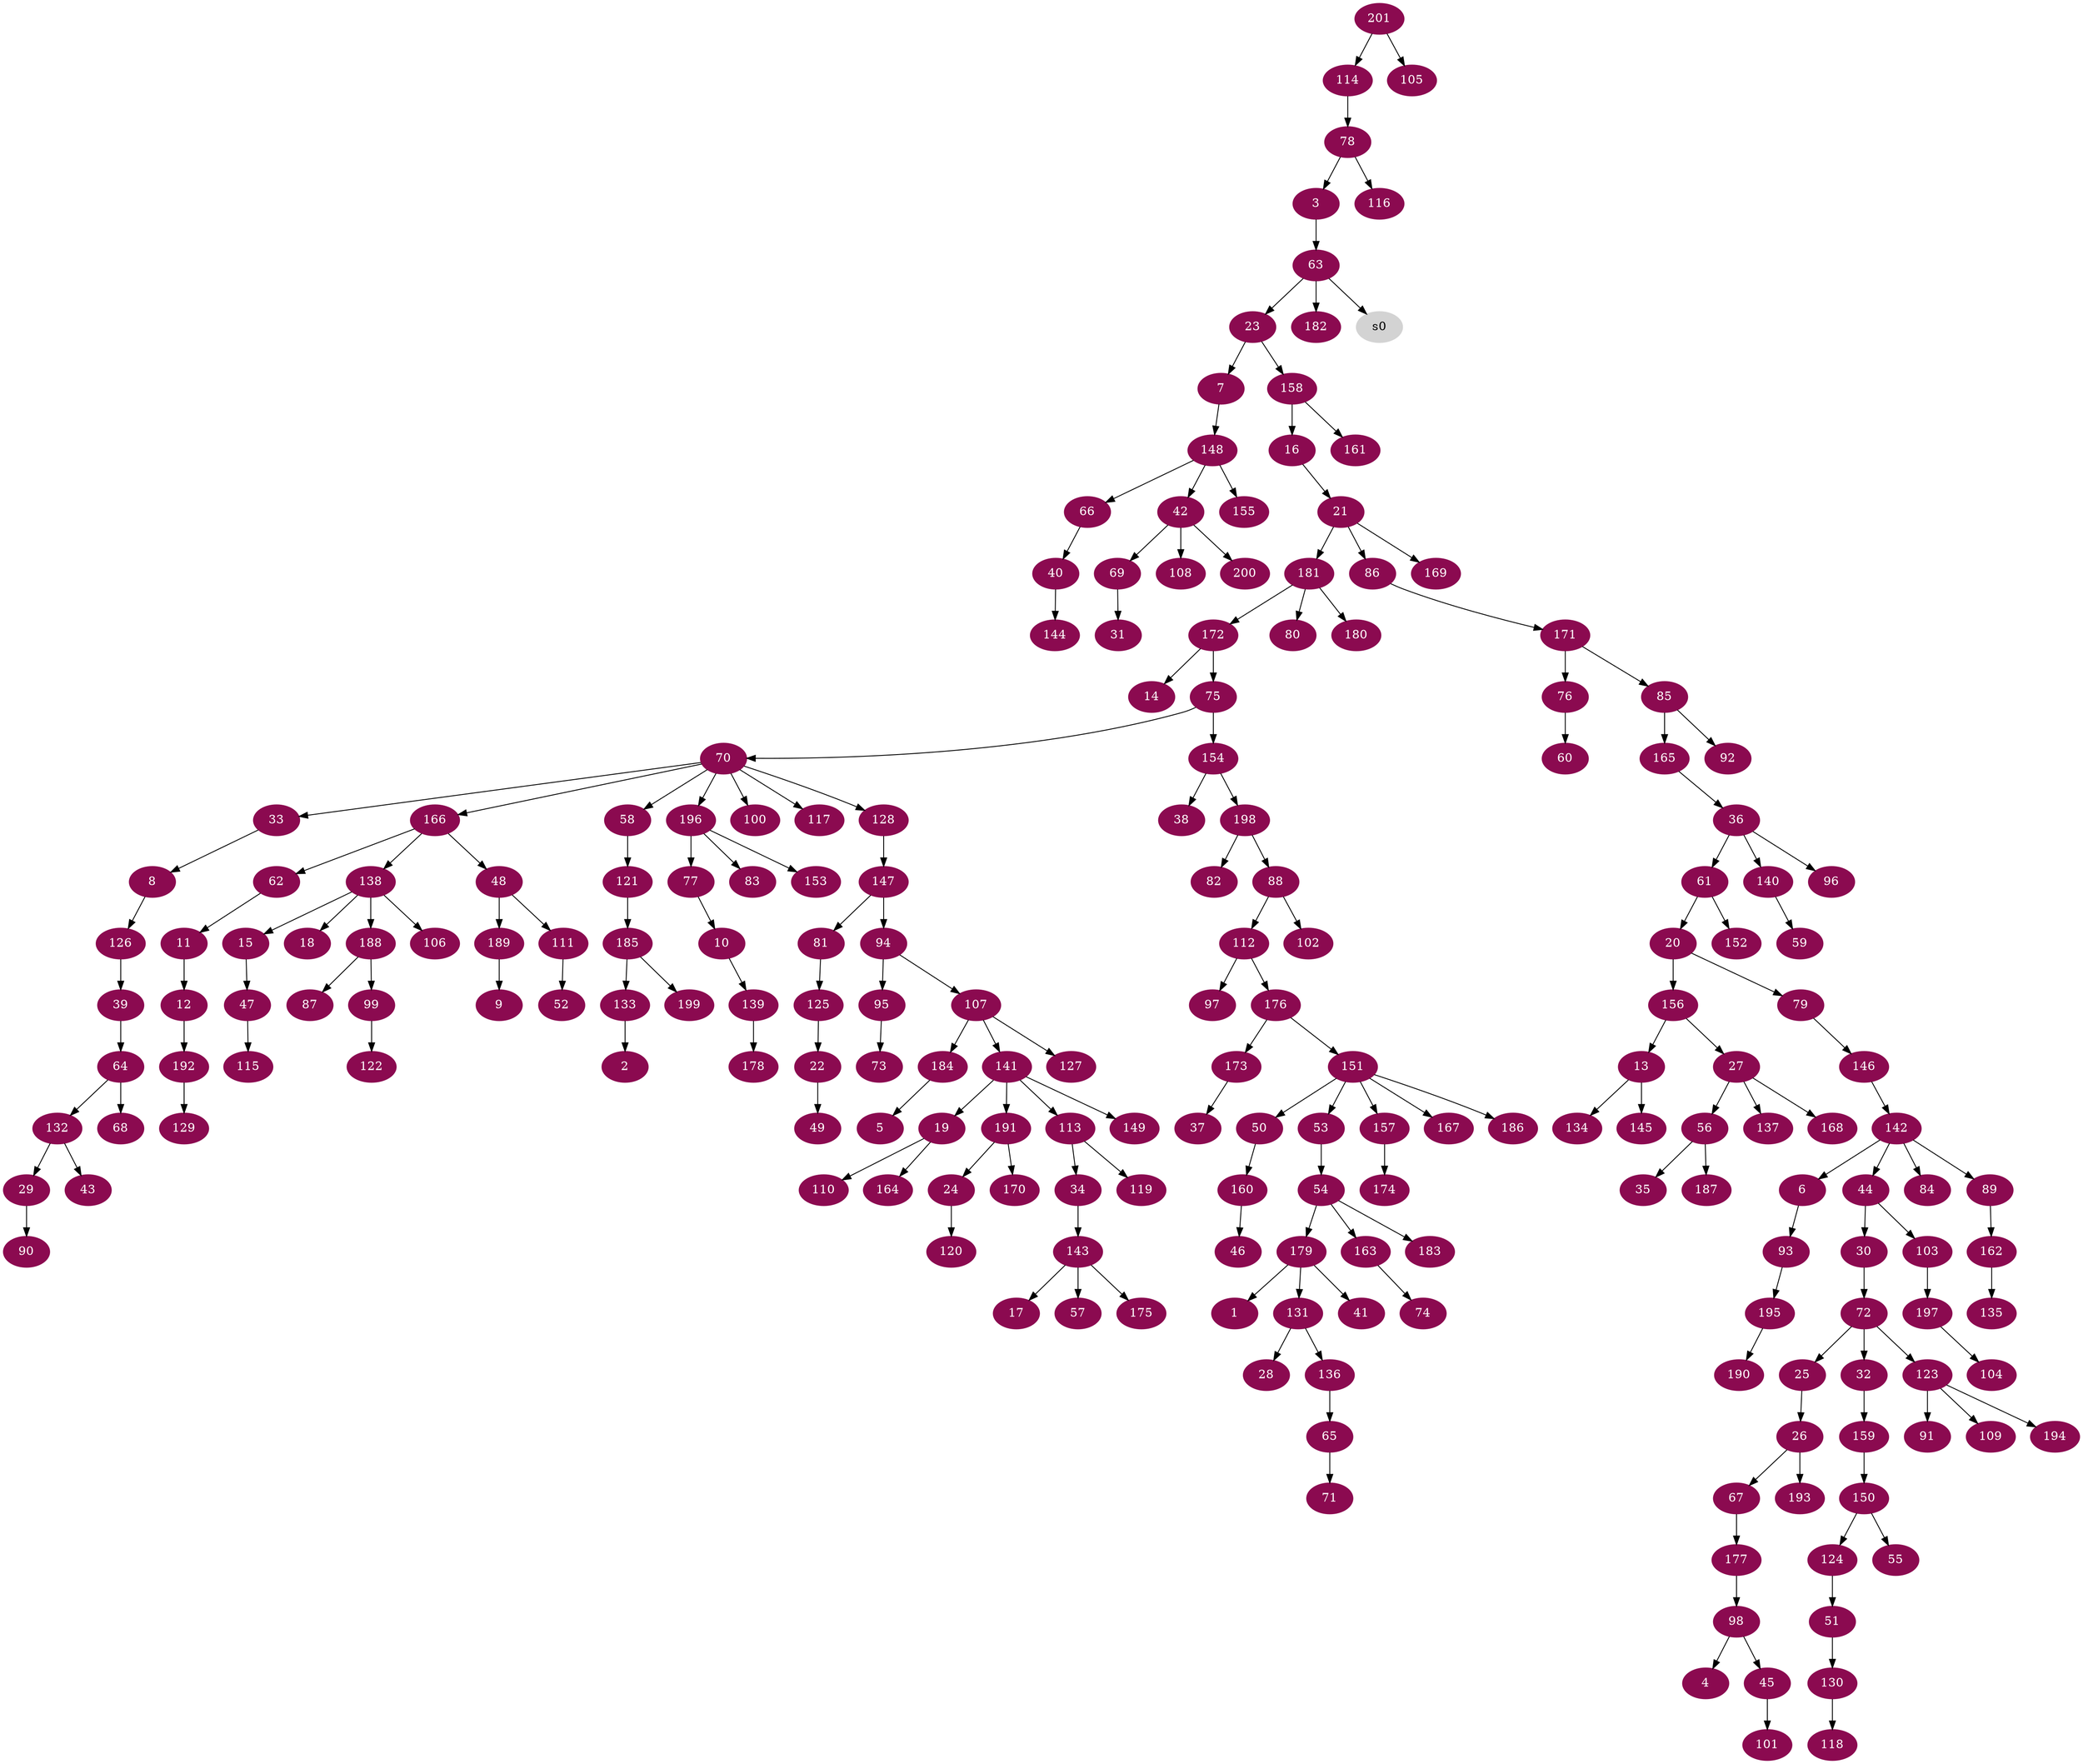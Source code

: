 digraph G {
node [color=deeppink4, style=filled, fontcolor=white];
179 -> 1;
133 -> 2;
78 -> 3;
98 -> 4;
184 -> 5;
142 -> 6;
23 -> 7;
33 -> 8;
189 -> 9;
77 -> 10;
62 -> 11;
11 -> 12;
156 -> 13;
172 -> 14;
138 -> 15;
158 -> 16;
143 -> 17;
138 -> 18;
141 -> 19;
61 -> 20;
16 -> 21;
125 -> 22;
63 -> 23;
191 -> 24;
72 -> 25;
25 -> 26;
156 -> 27;
131 -> 28;
132 -> 29;
44 -> 30;
69 -> 31;
72 -> 32;
70 -> 33;
113 -> 34;
56 -> 35;
165 -> 36;
173 -> 37;
154 -> 38;
126 -> 39;
66 -> 40;
179 -> 41;
148 -> 42;
132 -> 43;
142 -> 44;
98 -> 45;
160 -> 46;
15 -> 47;
166 -> 48;
22 -> 49;
151 -> 50;
124 -> 51;
111 -> 52;
151 -> 53;
53 -> 54;
150 -> 55;
27 -> 56;
143 -> 57;
70 -> 58;
140 -> 59;
76 -> 60;
36 -> 61;
166 -> 62;
3 -> 63;
39 -> 64;
136 -> 65;
148 -> 66;
26 -> 67;
64 -> 68;
42 -> 69;
75 -> 70;
65 -> 71;
30 -> 72;
95 -> 73;
163 -> 74;
172 -> 75;
171 -> 76;
196 -> 77;
114 -> 78;
20 -> 79;
181 -> 80;
147 -> 81;
198 -> 82;
196 -> 83;
142 -> 84;
171 -> 85;
21 -> 86;
188 -> 87;
198 -> 88;
142 -> 89;
29 -> 90;
123 -> 91;
85 -> 92;
6 -> 93;
147 -> 94;
94 -> 95;
36 -> 96;
112 -> 97;
177 -> 98;
188 -> 99;
70 -> 100;
45 -> 101;
88 -> 102;
44 -> 103;
197 -> 104;
201 -> 105;
138 -> 106;
94 -> 107;
42 -> 108;
123 -> 109;
19 -> 110;
48 -> 111;
88 -> 112;
141 -> 113;
201 -> 114;
47 -> 115;
78 -> 116;
70 -> 117;
130 -> 118;
113 -> 119;
24 -> 120;
58 -> 121;
99 -> 122;
72 -> 123;
150 -> 124;
81 -> 125;
8 -> 126;
107 -> 127;
70 -> 128;
192 -> 129;
51 -> 130;
179 -> 131;
64 -> 132;
185 -> 133;
13 -> 134;
162 -> 135;
131 -> 136;
27 -> 137;
166 -> 138;
10 -> 139;
36 -> 140;
107 -> 141;
146 -> 142;
34 -> 143;
40 -> 144;
13 -> 145;
79 -> 146;
128 -> 147;
7 -> 148;
141 -> 149;
159 -> 150;
176 -> 151;
61 -> 152;
196 -> 153;
75 -> 154;
148 -> 155;
20 -> 156;
151 -> 157;
23 -> 158;
32 -> 159;
50 -> 160;
158 -> 161;
89 -> 162;
54 -> 163;
19 -> 164;
85 -> 165;
70 -> 166;
151 -> 167;
27 -> 168;
21 -> 169;
191 -> 170;
86 -> 171;
181 -> 172;
176 -> 173;
157 -> 174;
143 -> 175;
112 -> 176;
67 -> 177;
139 -> 178;
54 -> 179;
181 -> 180;
21 -> 181;
63 -> 182;
54 -> 183;
107 -> 184;
121 -> 185;
151 -> 186;
56 -> 187;
138 -> 188;
48 -> 189;
195 -> 190;
141 -> 191;
12 -> 192;
26 -> 193;
123 -> 194;
93 -> 195;
70 -> 196;
103 -> 197;
154 -> 198;
185 -> 199;
42 -> 200;
node [color=lightgrey, style=filled, fontcolor=black];
63 -> s0;
}
